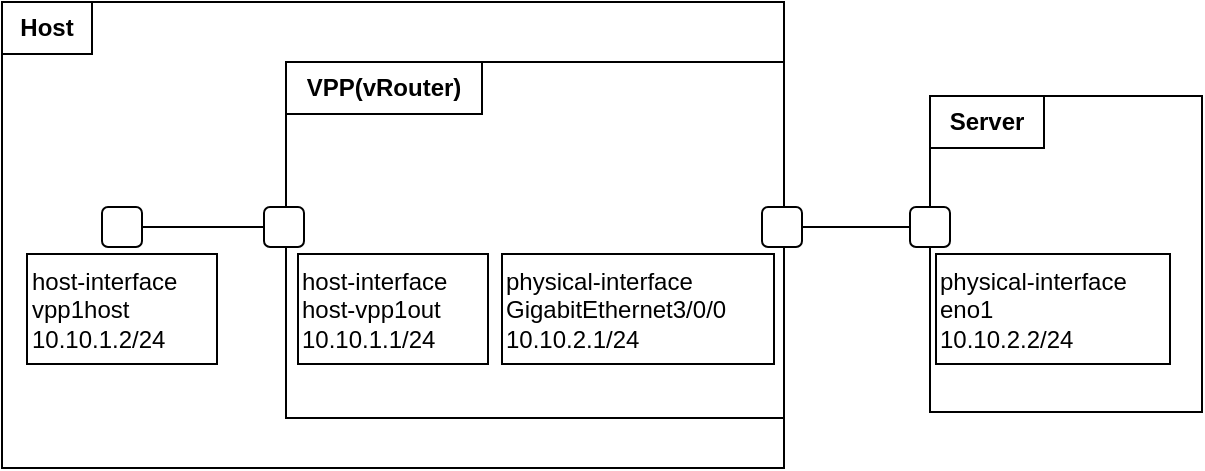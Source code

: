 <mxfile version="20.7.4" type="github">
  <diagram id="q-746W3u899WgqtwJKMJ" name="第 1 页">
    <mxGraphModel dx="602" dy="351" grid="0" gridSize="10" guides="1" tooltips="1" connect="1" arrows="1" fold="1" page="1" pageScale="1" pageWidth="850" pageHeight="1100" math="0" shadow="0">
      <root>
        <mxCell id="0" />
        <mxCell id="1" parent="0" />
        <mxCell id="vTXIDOhRVQIvOe1bJ5i0-2" value="" style="rounded=0;whiteSpace=wrap;html=1;" vertex="1" parent="1">
          <mxGeometry x="54" y="274" width="391" height="233" as="geometry" />
        </mxCell>
        <mxCell id="vTXIDOhRVQIvOe1bJ5i0-5" value="" style="rounded=0;whiteSpace=wrap;html=1;" vertex="1" parent="1">
          <mxGeometry x="196" y="304" width="249" height="178" as="geometry" />
        </mxCell>
        <mxCell id="vTXIDOhRVQIvOe1bJ5i0-17" style="edgeStyle=orthogonalEdgeStyle;rounded=0;orthogonalLoop=1;jettySize=auto;html=1;exitX=1;exitY=0.5;exitDx=0;exitDy=0;entryX=0;entryY=0.5;entryDx=0;entryDy=0;endArrow=none;endFill=0;" edge="1" parent="1" source="vTXIDOhRVQIvOe1bJ5i0-3" target="vTXIDOhRVQIvOe1bJ5i0-4">
          <mxGeometry relative="1" as="geometry" />
        </mxCell>
        <mxCell id="vTXIDOhRVQIvOe1bJ5i0-3" value="" style="rounded=1;whiteSpace=wrap;html=1;" vertex="1" parent="1">
          <mxGeometry x="434" y="376.5" width="20" height="20" as="geometry" />
        </mxCell>
        <mxCell id="vTXIDOhRVQIvOe1bJ5i0-6" value="" style="rounded=1;whiteSpace=wrap;html=1;" vertex="1" parent="1">
          <mxGeometry x="185" y="376.5" width="20" height="20" as="geometry" />
        </mxCell>
        <mxCell id="vTXIDOhRVQIvOe1bJ5i0-18" style="edgeStyle=orthogonalEdgeStyle;rounded=0;orthogonalLoop=1;jettySize=auto;html=1;exitX=1;exitY=0.5;exitDx=0;exitDy=0;entryX=0;entryY=0.5;entryDx=0;entryDy=0;endArrow=none;endFill=0;" edge="1" parent="1" source="vTXIDOhRVQIvOe1bJ5i0-7" target="vTXIDOhRVQIvOe1bJ5i0-6">
          <mxGeometry relative="1" as="geometry" />
        </mxCell>
        <mxCell id="vTXIDOhRVQIvOe1bJ5i0-7" value="" style="rounded=1;whiteSpace=wrap;html=1;" vertex="1" parent="1">
          <mxGeometry x="104" y="376.5" width="20" height="20" as="geometry" />
        </mxCell>
        <mxCell id="vTXIDOhRVQIvOe1bJ5i0-8" value="&lt;b&gt;VPP(vRouter)&lt;/b&gt;" style="text;html=1;strokeColor=default;fillColor=none;align=center;verticalAlign=middle;whiteSpace=wrap;rounded=0;" vertex="1" parent="1">
          <mxGeometry x="196" y="304" width="98" height="26" as="geometry" />
        </mxCell>
        <mxCell id="vTXIDOhRVQIvOe1bJ5i0-9" value="&lt;b&gt;Host&lt;/b&gt;" style="text;html=1;strokeColor=default;fillColor=none;align=center;verticalAlign=middle;whiteSpace=wrap;rounded=0;" vertex="1" parent="1">
          <mxGeometry x="54" y="274" width="45" height="26" as="geometry" />
        </mxCell>
        <mxCell id="vTXIDOhRVQIvOe1bJ5i0-11" value="&lt;div align=&quot;left&quot;&gt;host-interface&lt;/div&gt;&lt;div align=&quot;left&quot;&gt;vpp1host&lt;br&gt;&lt;/div&gt;&lt;div align=&quot;left&quot;&gt;10.10.1.2/24&lt;/div&gt;" style="text;html=1;strokeColor=default;fillColor=none;align=left;verticalAlign=middle;whiteSpace=wrap;rounded=0;" vertex="1" parent="1">
          <mxGeometry x="66.5" y="400" width="95" height="55" as="geometry" />
        </mxCell>
        <mxCell id="vTXIDOhRVQIvOe1bJ5i0-12" value="&lt;div align=&quot;left&quot;&gt;host-interface&lt;/div&gt;&lt;div align=&quot;left&quot;&gt;host-vpp1out&lt;br&gt;&lt;/div&gt;&lt;div align=&quot;left&quot;&gt;10.10.1.1/24&lt;/div&gt;" style="text;html=1;strokeColor=default;fillColor=none;align=left;verticalAlign=middle;whiteSpace=wrap;rounded=0;" vertex="1" parent="1">
          <mxGeometry x="202" y="400" width="95" height="55" as="geometry" />
        </mxCell>
        <mxCell id="vTXIDOhRVQIvOe1bJ5i0-13" value="physical-interface&lt;div align=&quot;left&quot;&gt;GigabitEthernet3/0/0&lt;br&gt;&lt;/div&gt;&lt;div align=&quot;left&quot;&gt;10.10.2.1/24&lt;br&gt;&lt;/div&gt;" style="text;html=1;strokeColor=default;fillColor=none;align=left;verticalAlign=middle;whiteSpace=wrap;rounded=0;" vertex="1" parent="1">
          <mxGeometry x="304" y="400" width="136" height="55" as="geometry" />
        </mxCell>
        <mxCell id="vTXIDOhRVQIvOe1bJ5i0-19" value="" style="group" vertex="1" connectable="0" parent="1">
          <mxGeometry x="508" y="321" width="146" height="158" as="geometry" />
        </mxCell>
        <mxCell id="vTXIDOhRVQIvOe1bJ5i0-1" value="" style="rounded=0;whiteSpace=wrap;html=1;" vertex="1" parent="vTXIDOhRVQIvOe1bJ5i0-19">
          <mxGeometry x="10" width="136" height="158" as="geometry" />
        </mxCell>
        <mxCell id="vTXIDOhRVQIvOe1bJ5i0-4" value="" style="rounded=1;whiteSpace=wrap;html=1;" vertex="1" parent="vTXIDOhRVQIvOe1bJ5i0-19">
          <mxGeometry y="55.5" width="20" height="20" as="geometry" />
        </mxCell>
        <mxCell id="vTXIDOhRVQIvOe1bJ5i0-10" value="&lt;b&gt;Server&lt;/b&gt;" style="text;html=1;strokeColor=default;fillColor=none;align=center;verticalAlign=middle;whiteSpace=wrap;rounded=0;" vertex="1" parent="vTXIDOhRVQIvOe1bJ5i0-19">
          <mxGeometry x="10" width="57" height="26" as="geometry" />
        </mxCell>
        <mxCell id="vTXIDOhRVQIvOe1bJ5i0-14" value="&lt;div align=&quot;left&quot;&gt;physical-interface&lt;/div&gt;&lt;div align=&quot;left&quot;&gt;eno1&lt;br&gt;&lt;/div&gt;&lt;div align=&quot;left&quot;&gt;10.10.2.2/24&lt;br&gt;&lt;/div&gt;" style="text;html=1;strokeColor=default;fillColor=none;align=left;verticalAlign=middle;whiteSpace=wrap;rounded=0;" vertex="1" parent="vTXIDOhRVQIvOe1bJ5i0-19">
          <mxGeometry x="13" y="79" width="117" height="55" as="geometry" />
        </mxCell>
      </root>
    </mxGraphModel>
  </diagram>
</mxfile>

